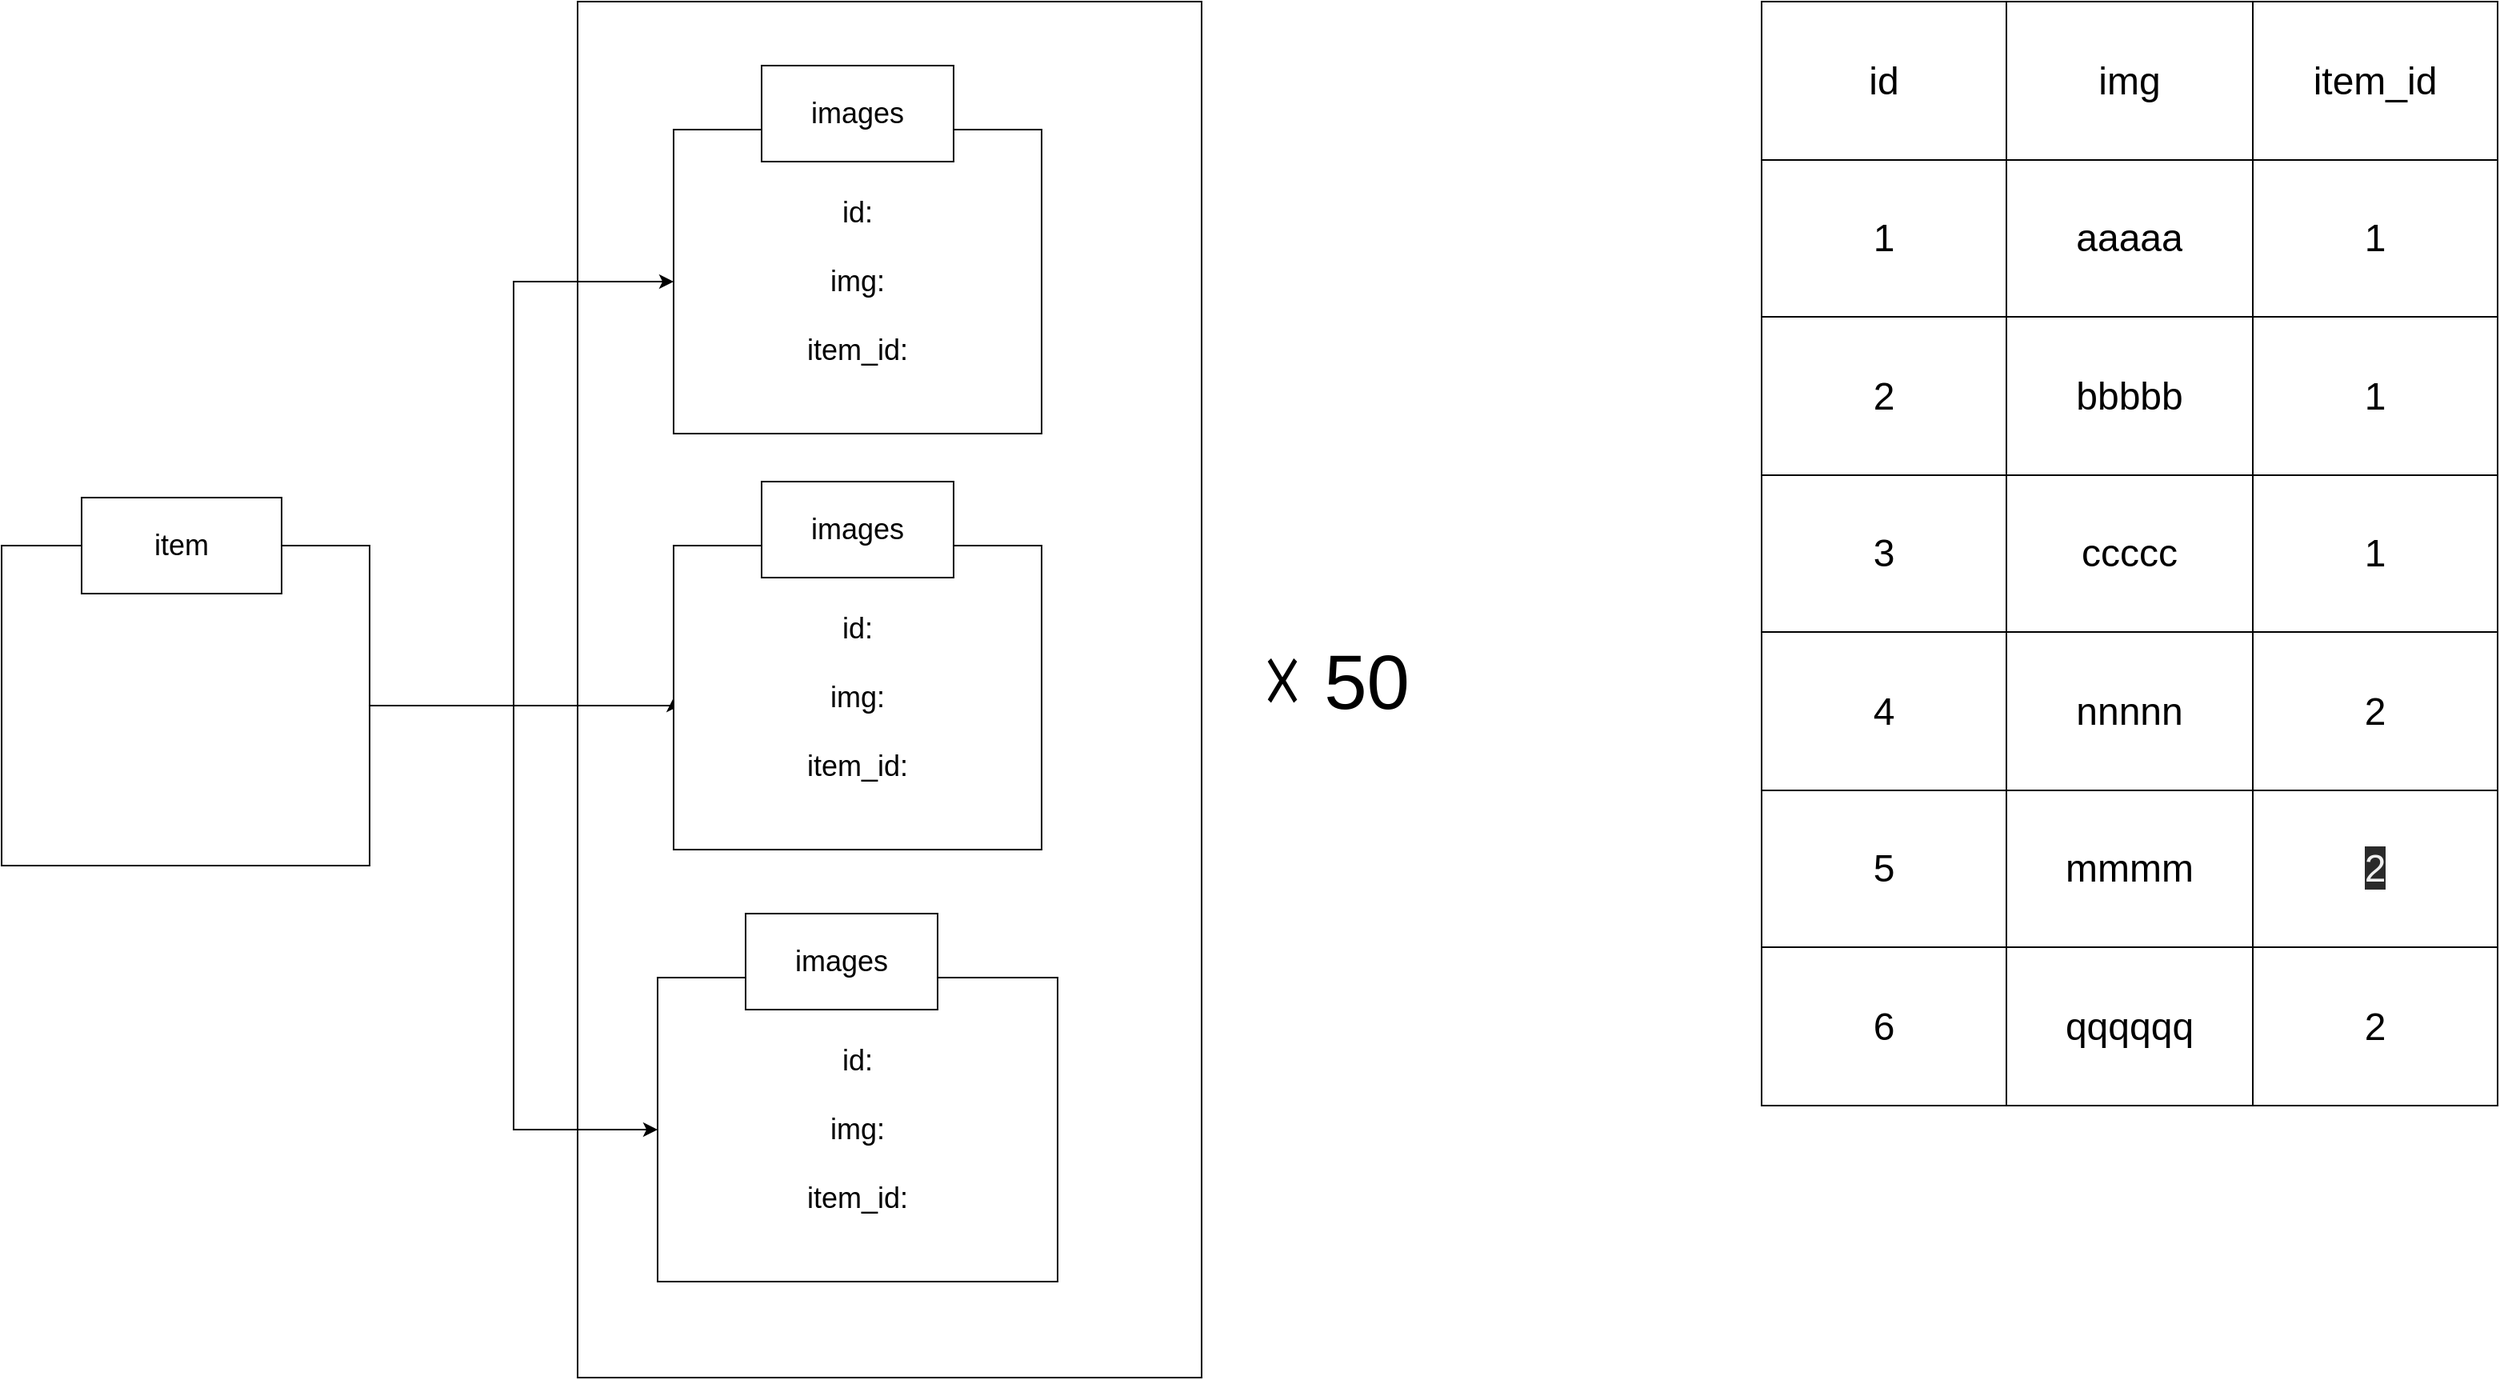 <mxfile>
    <diagram id="LaC9Jksp-AswhUyV3Gd1" name="ページ1">
        <mxGraphModel dx="1870" dy="1971" grid="1" gridSize="10" guides="1" tooltips="1" connect="1" arrows="1" fold="1" page="1" pageScale="1" pageWidth="850" pageHeight="1100" math="0" shadow="0">
            <root>
                <mxCell id="0"/>
                <mxCell id="1" parent="0"/>
                <mxCell id="19" value="" style="whiteSpace=wrap;html=1;" parent="1" vertex="1">
                    <mxGeometry x="470" y="-190" width="390" height="860" as="geometry"/>
                </mxCell>
                <mxCell id="14" style="edgeStyle=orthogonalEdgeStyle;rounded=0;orthogonalLoop=1;jettySize=auto;html=1;entryX=0;entryY=0.5;entryDx=0;entryDy=0;" parent="1" source="8" target="10" edge="1">
                    <mxGeometry relative="1" as="geometry">
                        <Array as="points">
                            <mxPoint x="530" y="250"/>
                        </Array>
                    </mxGeometry>
                </mxCell>
                <mxCell id="15" style="edgeStyle=orthogonalEdgeStyle;rounded=0;orthogonalLoop=1;jettySize=auto;html=1;entryX=0;entryY=0.5;entryDx=0;entryDy=0;" parent="1" source="8" target="3" edge="1">
                    <mxGeometry relative="1" as="geometry">
                        <Array as="points">
                            <mxPoint x="430" y="250"/>
                            <mxPoint x="430" y="-15"/>
                        </Array>
                    </mxGeometry>
                </mxCell>
                <mxCell id="16" style="edgeStyle=orthogonalEdgeStyle;rounded=0;orthogonalLoop=1;jettySize=auto;html=1;entryX=0;entryY=0.5;entryDx=0;entryDy=0;" parent="1" source="8" target="12" edge="1">
                    <mxGeometry relative="1" as="geometry">
                        <Array as="points">
                            <mxPoint x="430" y="250"/>
                            <mxPoint x="430" y="515"/>
                        </Array>
                    </mxGeometry>
                </mxCell>
                <mxCell id="8" value="&lt;font style=&quot;font-size: 18px&quot;&gt;&lt;br&gt;&lt;/font&gt;" style="whiteSpace=wrap;html=1;" parent="1" vertex="1">
                    <mxGeometry x="110" y="150" width="230" height="200" as="geometry"/>
                </mxCell>
                <mxCell id="3" value="&lt;font style=&quot;font-size: 18px&quot;&gt;id:&lt;br&gt;&lt;br&gt;img:&lt;br&gt;&lt;br&gt;item_id:&lt;/font&gt;" style="whiteSpace=wrap;html=1;" parent="1" vertex="1">
                    <mxGeometry x="530" y="-110" width="230" height="190" as="geometry"/>
                </mxCell>
                <mxCell id="2" value="&lt;font style=&quot;font-size: 18px&quot;&gt;images&lt;/font&gt;" style="whiteSpace=wrap;html=1;" parent="1" vertex="1">
                    <mxGeometry x="585" y="-150" width="120" height="60" as="geometry"/>
                </mxCell>
                <mxCell id="9" value="&lt;font style=&quot;font-size: 18px&quot;&gt;item&lt;/font&gt;" style="whiteSpace=wrap;html=1;" parent="1" vertex="1">
                    <mxGeometry x="160" y="120" width="125" height="60" as="geometry"/>
                </mxCell>
                <mxCell id="10" value="&lt;font style=&quot;font-size: 18px&quot;&gt;id:&lt;br&gt;&lt;br&gt;img:&lt;br&gt;&lt;br&gt;item_id:&lt;/font&gt;" style="whiteSpace=wrap;html=1;" parent="1" vertex="1">
                    <mxGeometry x="530" y="150" width="230" height="190" as="geometry"/>
                </mxCell>
                <mxCell id="11" value="&lt;font style=&quot;font-size: 18px&quot;&gt;images&lt;/font&gt;" style="whiteSpace=wrap;html=1;" parent="1" vertex="1">
                    <mxGeometry x="585" y="110" width="120" height="60" as="geometry"/>
                </mxCell>
                <mxCell id="12" value="&lt;font style=&quot;font-size: 18px&quot;&gt;id:&lt;br&gt;&lt;br&gt;img:&lt;br&gt;&lt;br&gt;item_id:&lt;/font&gt;" style="whiteSpace=wrap;html=1;" parent="1" vertex="1">
                    <mxGeometry x="520" y="420" width="250" height="190" as="geometry"/>
                </mxCell>
                <mxCell id="13" value="&lt;font style=&quot;font-size: 18px&quot;&gt;images&lt;/font&gt;" style="whiteSpace=wrap;html=1;" parent="1" vertex="1">
                    <mxGeometry x="575" y="380" width="120" height="60" as="geometry"/>
                </mxCell>
                <mxCell id="20" value="&lt;font style=&quot;font-size: 48px&quot;&gt;☓ 50&amp;nbsp;&lt;/font&gt;" style="text;html=1;align=center;verticalAlign=middle;resizable=0;points=[];autosize=1;" parent="1" vertex="1">
                    <mxGeometry x="890" y="220" width="120" height="30" as="geometry"/>
                </mxCell>
                <mxCell id="23" value="" style="shape=table;html=1;whiteSpace=wrap;startSize=0;container=1;collapsible=0;childLayout=tableLayout;" vertex="1" parent="1">
                    <mxGeometry x="1210" y="-190" width="460" height="690" as="geometry"/>
                </mxCell>
                <mxCell id="24" value="" style="shape=partialRectangle;html=1;whiteSpace=wrap;collapsible=0;dropTarget=0;pointerEvents=0;fillColor=none;top=0;left=0;bottom=0;right=0;points=[[0,0.5],[1,0.5]];portConstraint=eastwest;" vertex="1" parent="23">
                    <mxGeometry width="460" height="99" as="geometry"/>
                </mxCell>
                <mxCell id="25" value="&lt;font style=&quot;font-size: 24px&quot;&gt;id&lt;/font&gt;" style="shape=partialRectangle;html=1;whiteSpace=wrap;connectable=0;overflow=hidden;fillColor=none;top=0;left=0;bottom=0;right=0;" vertex="1" parent="24">
                    <mxGeometry width="153" height="99" as="geometry"/>
                </mxCell>
                <mxCell id="26" value="&lt;font style=&quot;font-size: 24px&quot;&gt;img&lt;/font&gt;" style="shape=partialRectangle;html=1;whiteSpace=wrap;connectable=0;overflow=hidden;fillColor=none;top=0;left=0;bottom=0;right=0;" vertex="1" parent="24">
                    <mxGeometry x="153" width="154" height="99" as="geometry"/>
                </mxCell>
                <mxCell id="27" value="&lt;font style=&quot;font-size: 24px&quot;&gt;item_id&lt;/font&gt;" style="shape=partialRectangle;html=1;whiteSpace=wrap;connectable=0;overflow=hidden;fillColor=none;top=0;left=0;bottom=0;right=0;" vertex="1" parent="24">
                    <mxGeometry x="307" width="153" height="99" as="geometry"/>
                </mxCell>
                <mxCell id="28" value="" style="shape=partialRectangle;html=1;whiteSpace=wrap;collapsible=0;dropTarget=0;pointerEvents=0;fillColor=none;top=0;left=0;bottom=0;right=0;points=[[0,0.5],[1,0.5]];portConstraint=eastwest;" vertex="1" parent="23">
                    <mxGeometry y="99" width="460" height="98" as="geometry"/>
                </mxCell>
                <mxCell id="29" value="&lt;font style=&quot;font-size: 24px&quot;&gt;1&lt;/font&gt;" style="shape=partialRectangle;html=1;whiteSpace=wrap;connectable=0;overflow=hidden;fillColor=none;top=0;left=0;bottom=0;right=0;" vertex="1" parent="28">
                    <mxGeometry width="153" height="98" as="geometry"/>
                </mxCell>
                <mxCell id="30" value="&lt;font style=&quot;font-size: 24px&quot;&gt;aaaaa&lt;/font&gt;" style="shape=partialRectangle;html=1;whiteSpace=wrap;connectable=0;overflow=hidden;fillColor=none;top=0;left=0;bottom=0;right=0;" vertex="1" parent="28">
                    <mxGeometry x="153" width="154" height="98" as="geometry"/>
                </mxCell>
                <mxCell id="31" value="&lt;span style=&quot;font-size: 24px&quot;&gt;1&lt;/span&gt;" style="shape=partialRectangle;html=1;whiteSpace=wrap;connectable=0;overflow=hidden;fillColor=none;top=0;left=0;bottom=0;right=0;" vertex="1" parent="28">
                    <mxGeometry x="307" width="153" height="98" as="geometry"/>
                </mxCell>
                <mxCell id="32" value="" style="shape=partialRectangle;html=1;whiteSpace=wrap;collapsible=0;dropTarget=0;pointerEvents=0;fillColor=none;top=0;left=0;bottom=0;right=0;points=[[0,0.5],[1,0.5]];portConstraint=eastwest;" vertex="1" parent="23">
                    <mxGeometry y="197" width="460" height="99" as="geometry"/>
                </mxCell>
                <mxCell id="33" value="&lt;font style=&quot;font-size: 24px&quot;&gt;2&lt;/font&gt;" style="shape=partialRectangle;html=1;whiteSpace=wrap;connectable=0;overflow=hidden;fillColor=none;top=0;left=0;bottom=0;right=0;" vertex="1" parent="32">
                    <mxGeometry width="153" height="99" as="geometry"/>
                </mxCell>
                <mxCell id="34" value="&lt;font style=&quot;font-size: 24px&quot;&gt;bbbbb&lt;/font&gt;" style="shape=partialRectangle;html=1;whiteSpace=wrap;connectable=0;overflow=hidden;fillColor=none;top=0;left=0;bottom=0;right=0;" vertex="1" parent="32">
                    <mxGeometry x="153" width="154" height="99" as="geometry"/>
                </mxCell>
                <mxCell id="35" value="&lt;span style=&quot;font-size: 24px&quot;&gt;1&lt;/span&gt;" style="shape=partialRectangle;html=1;whiteSpace=wrap;connectable=0;overflow=hidden;fillColor=none;top=0;left=0;bottom=0;right=0;" vertex="1" parent="32">
                    <mxGeometry x="307" width="153" height="99" as="geometry"/>
                </mxCell>
                <mxCell id="36" value="" style="shape=partialRectangle;html=1;whiteSpace=wrap;collapsible=0;dropTarget=0;pointerEvents=0;fillColor=none;top=0;left=0;bottom=0;right=0;points=[[0,0.5],[1,0.5]];portConstraint=eastwest;" vertex="1" parent="23">
                    <mxGeometry y="296" width="460" height="98" as="geometry"/>
                </mxCell>
                <mxCell id="37" value="&lt;font style=&quot;font-size: 24px&quot;&gt;3&lt;/font&gt;" style="shape=partialRectangle;html=1;whiteSpace=wrap;connectable=0;overflow=hidden;fillColor=none;top=0;left=0;bottom=0;right=0;" vertex="1" parent="36">
                    <mxGeometry width="153" height="98" as="geometry"/>
                </mxCell>
                <mxCell id="38" value="&lt;font style=&quot;font-size: 24px&quot;&gt;ccccc&lt;/font&gt;" style="shape=partialRectangle;html=1;whiteSpace=wrap;connectable=0;overflow=hidden;fillColor=none;top=0;left=0;bottom=0;right=0;" vertex="1" parent="36">
                    <mxGeometry x="153" width="154" height="98" as="geometry"/>
                </mxCell>
                <mxCell id="39" value="&lt;span style=&quot;font-size: 24px&quot;&gt;1&lt;/span&gt;" style="shape=partialRectangle;html=1;whiteSpace=wrap;connectable=0;overflow=hidden;fillColor=none;top=0;left=0;bottom=0;right=0;" vertex="1" parent="36">
                    <mxGeometry x="307" width="153" height="98" as="geometry"/>
                </mxCell>
                <mxCell id="40" value="" style="shape=partialRectangle;html=1;whiteSpace=wrap;collapsible=0;dropTarget=0;pointerEvents=0;fillColor=none;top=0;left=0;bottom=0;right=0;points=[[0,0.5],[1,0.5]];portConstraint=eastwest;" vertex="1" parent="23">
                    <mxGeometry y="394" width="460" height="99" as="geometry"/>
                </mxCell>
                <mxCell id="41" value="&lt;font style=&quot;font-size: 24px&quot;&gt;4&lt;/font&gt;" style="shape=partialRectangle;html=1;whiteSpace=wrap;connectable=0;overflow=hidden;fillColor=none;top=0;left=0;bottom=0;right=0;" vertex="1" parent="40">
                    <mxGeometry width="153" height="99" as="geometry"/>
                </mxCell>
                <mxCell id="42" value="&lt;font style=&quot;font-size: 24px&quot;&gt;nnnnn&lt;/font&gt;" style="shape=partialRectangle;html=1;whiteSpace=wrap;connectable=0;overflow=hidden;fillColor=none;top=0;left=0;bottom=0;right=0;" vertex="1" parent="40">
                    <mxGeometry x="153" width="154" height="99" as="geometry"/>
                </mxCell>
                <mxCell id="43" value="&lt;span style=&quot;font-size: 24px&quot;&gt;2&lt;/span&gt;" style="shape=partialRectangle;html=1;whiteSpace=wrap;connectable=0;overflow=hidden;fillColor=none;top=0;left=0;bottom=0;right=0;" vertex="1" parent="40">
                    <mxGeometry x="307" width="153" height="99" as="geometry"/>
                </mxCell>
                <mxCell id="44" value="" style="shape=partialRectangle;html=1;whiteSpace=wrap;collapsible=0;dropTarget=0;pointerEvents=0;fillColor=none;top=0;left=0;bottom=0;right=0;points=[[0,0.5],[1,0.5]];portConstraint=eastwest;" vertex="1" parent="23">
                    <mxGeometry y="493" width="460" height="98" as="geometry"/>
                </mxCell>
                <mxCell id="45" value="&lt;font style=&quot;font-size: 24px&quot;&gt;5&lt;/font&gt;" style="shape=partialRectangle;html=1;whiteSpace=wrap;connectable=0;overflow=hidden;fillColor=none;top=0;left=0;bottom=0;right=0;" vertex="1" parent="44">
                    <mxGeometry width="153" height="98" as="geometry"/>
                </mxCell>
                <mxCell id="46" value="&lt;font style=&quot;font-size: 24px&quot;&gt;mmmm&lt;/font&gt;" style="shape=partialRectangle;html=1;whiteSpace=wrap;connectable=0;overflow=hidden;fillColor=none;top=0;left=0;bottom=0;right=0;" vertex="1" parent="44">
                    <mxGeometry x="153" width="154" height="98" as="geometry"/>
                </mxCell>
                <mxCell id="47" value="&lt;span style=&quot;color: rgb(240 , 240 , 240) ; font-family: &amp;#34;helvetica&amp;#34; ; font-size: 24px ; font-style: normal ; font-weight: 400 ; letter-spacing: normal ; text-align: center ; text-indent: 0px ; text-transform: none ; word-spacing: 0px ; background-color: rgb(42 , 42 , 42) ; display: inline ; float: none&quot;&gt;2&lt;/span&gt;" style="shape=partialRectangle;html=1;whiteSpace=wrap;connectable=0;overflow=hidden;fillColor=none;top=0;left=0;bottom=0;right=0;" vertex="1" parent="44">
                    <mxGeometry x="307" width="153" height="98" as="geometry"/>
                </mxCell>
                <mxCell id="48" value="" style="shape=partialRectangle;html=1;whiteSpace=wrap;collapsible=0;dropTarget=0;pointerEvents=0;fillColor=none;top=0;left=0;bottom=0;right=0;points=[[0,0.5],[1,0.5]];portConstraint=eastwest;" vertex="1" parent="23">
                    <mxGeometry y="591" width="460" height="99" as="geometry"/>
                </mxCell>
                <mxCell id="49" value="&lt;font style=&quot;font-size: 24px&quot;&gt;6&lt;/font&gt;" style="shape=partialRectangle;html=1;whiteSpace=wrap;connectable=0;overflow=hidden;fillColor=none;top=0;left=0;bottom=0;right=0;" vertex="1" parent="48">
                    <mxGeometry width="153" height="99" as="geometry"/>
                </mxCell>
                <mxCell id="50" value="&lt;font style=&quot;font-size: 24px&quot;&gt;qqqqqq&lt;/font&gt;" style="shape=partialRectangle;html=1;whiteSpace=wrap;connectable=0;overflow=hidden;fillColor=none;top=0;left=0;bottom=0;right=0;" vertex="1" parent="48">
                    <mxGeometry x="153" width="154" height="99" as="geometry"/>
                </mxCell>
                <mxCell id="51" value="&lt;span style=&quot;font-size: 24px&quot;&gt;2&lt;/span&gt;" style="shape=partialRectangle;html=1;whiteSpace=wrap;connectable=0;overflow=hidden;fillColor=none;top=0;left=0;bottom=0;right=0;" vertex="1" parent="48">
                    <mxGeometry x="307" width="153" height="99" as="geometry"/>
                </mxCell>
            </root>
        </mxGraphModel>
    </diagram>
</mxfile>